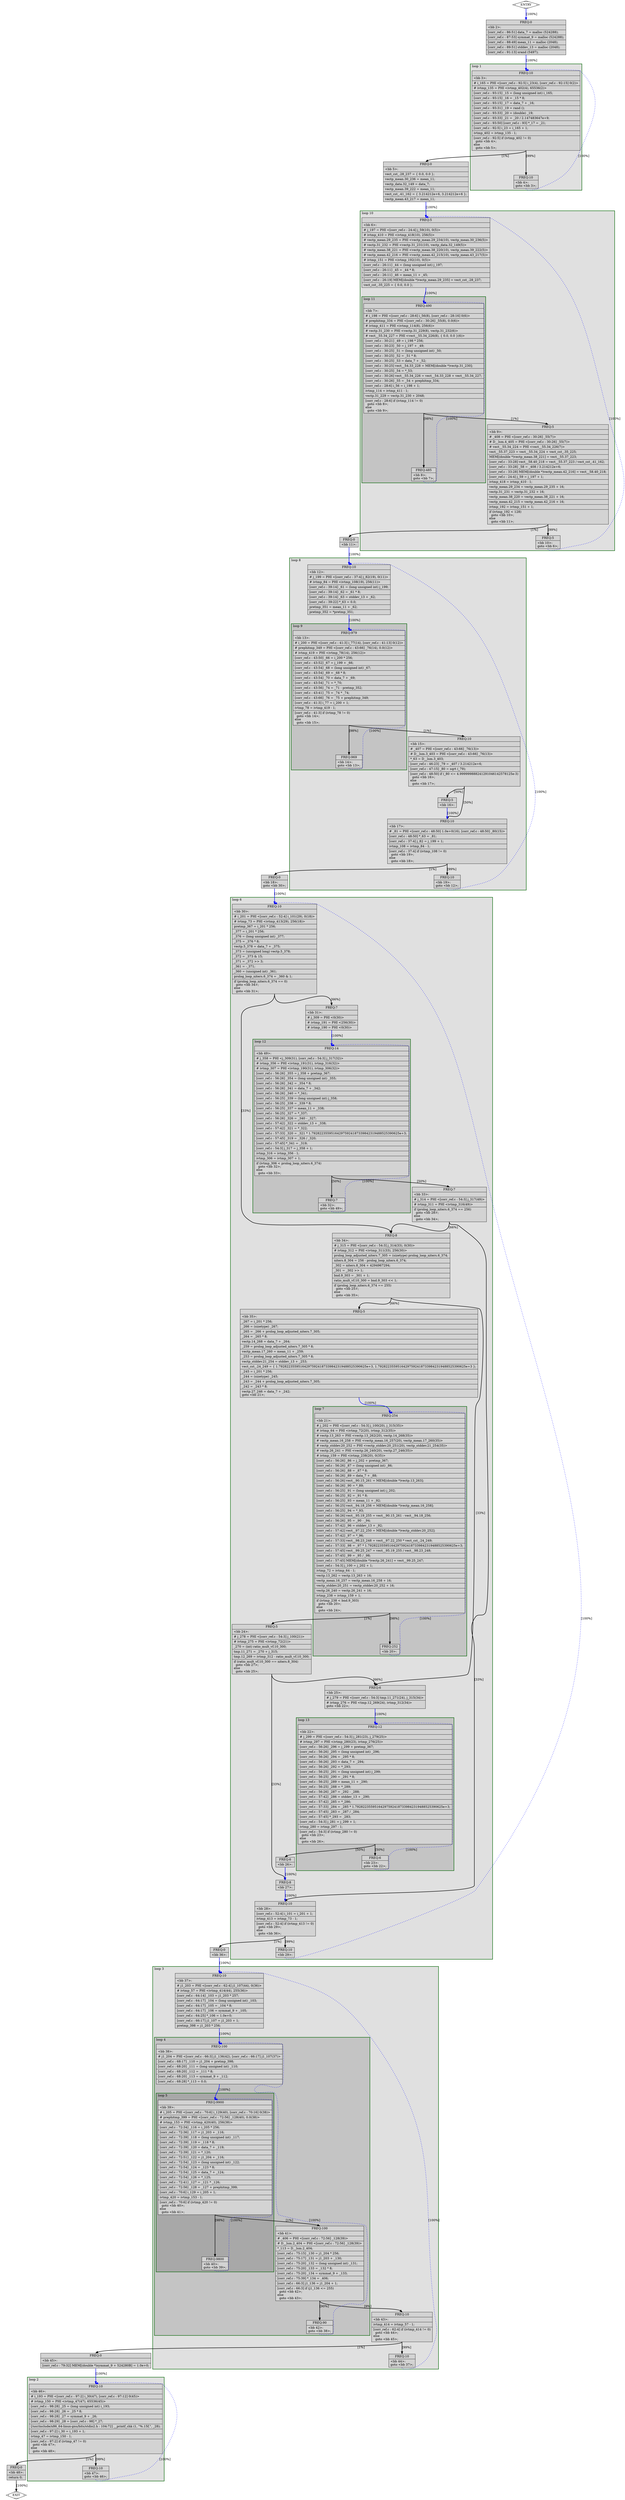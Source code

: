 digraph "./corr_ref.ltrans0.114t.vect" {
overlap=false;
subgraph "main" {
	color="black";
	label="main";
	subgraph cluster_0_2 {
	style="filled";
	color="darkgreen";
	fillcolor="grey88";
	label="loop 2";
	labeljust=l;
	penwidth=2;
	fn_0_basic_block_46 [shape=record,style=filled,fillcolor=lightgrey,label="{ FREQ:10 |\<bb\ 46\>:\l\
|#\ i_193\ =\ PHI\ \<[corr_ref.c\ :\ 97:2]\ i_30(47),\ [corr_ref.c\ :\ 97:12]\ 0(45)\>\l\
|#\ ivtmp_150\ =\ PHI\ \<ivtmp_47(47),\ 65536(45)\>\l\
|[corr_ref.c\ :\ 98:28]\ _25\ =\ (long\ unsigned\ int)\ i_193;\l\
|[corr_ref.c\ :\ 98:28]\ _26\ =\ _25\ *\ 8;\l\
|[corr_ref.c\ :\ 98:28]\ _27\ =\ symmat_9\ +\ _26;\l\
|[corr_ref.c\ :\ 98:29]\ _28\ =\ [corr_ref.c\ :\ 98]\ *_27;\l\
|[/usr/include/x86_64-linux-gnu/bits/stdio2.h\ :\ 104:72]\ __printf_chk\ (1,\ \"%.15f,\",\ _28);\l\
|[corr_ref.c\ :\ 97:2]\ i_30\ =\ i_193\ +\ 1;\l\
|ivtmp_47\ =\ ivtmp_150\ -\ 1;\l\
|[corr_ref.c\ :\ 97:2]\ if\ (ivtmp_47\ !=\ 0)\l\
\ \ goto\ \<bb\ 47\>;\l\
else\l\
\ \ goto\ \<bb\ 48\>;\l\
}"];

	fn_0_basic_block_47 [shape=record,style=filled,fillcolor=lightgrey,label="{ FREQ:10 |\<bb\ 47\>:\l\
goto\ \<bb\ 46\>;\l\
}"];

	}
	subgraph cluster_0_3 {
	style="filled";
	color="darkgreen";
	fillcolor="grey88";
	label="loop 3";
	labeljust=l;
	penwidth=2;
	subgraph cluster_0_4 {
	style="filled";
	color="darkgreen";
	fillcolor="grey77";
	label="loop 4";
	labeljust=l;
	penwidth=2;
	subgraph cluster_0_5 {
	style="filled";
	color="darkgreen";
	fillcolor="grey66";
	label="loop 5";
	labeljust=l;
	penwidth=2;
	fn_0_basic_block_39 [shape=record,style=filled,fillcolor=lightgrey,label="{ FREQ:9900 |\<bb\ 39\>:\l\
|#\ i_205\ =\ PHI\ \<[corr_ref.c\ :\ 70:6]\ i_129(40),\ [corr_ref.c\ :\ 70:16]\ 0(38)\>\l\
|#\ prephitmp_399\ =\ PHI\ \<[corr_ref.c\ :\ 72:56]\ _128(40),\ 0.0(38)\>\l\
|#\ ivtmp_153\ =\ PHI\ \<ivtmp_420(40),\ 256(38)\>\l\
|[corr_ref.c\ :\ 72:34]\ _116\ =\ i_205\ *\ 256;\l\
|[corr_ref.c\ :\ 72:36]\ _117\ =\ j1_203\ +\ _116;\l\
|[corr_ref.c\ :\ 72:39]\ _118\ =\ (long\ unsigned\ int)\ _117;\l\
|[corr_ref.c\ :\ 72:39]\ _119\ =\ _118\ *\ 8;\l\
|[corr_ref.c\ :\ 72:39]\ _120\ =\ data_7\ +\ _119;\l\
|[corr_ref.c\ :\ 72:39]\ _121\ =\ *_120;\l\
|[corr_ref.c\ :\ 72:51]\ _122\ =\ j1_204\ +\ _116;\l\
|[corr_ref.c\ :\ 72:54]\ _123\ =\ (long\ unsigned\ int)\ _122;\l\
|[corr_ref.c\ :\ 72:54]\ _124\ =\ _123\ *\ 8;\l\
|[corr_ref.c\ :\ 72:54]\ _125\ =\ data_7\ +\ _124;\l\
|[corr_ref.c\ :\ 72:54]\ _126\ =\ *_125;\l\
|[corr_ref.c\ :\ 72:41]\ _127\ =\ _121\ *\ _126;\l\
|[corr_ref.c\ :\ 72:56]\ _128\ =\ _127\ +\ prephitmp_399;\l\
|[corr_ref.c\ :\ 70:6]\ i_129\ =\ i_205\ +\ 1;\l\
|ivtmp_420\ =\ ivtmp_153\ -\ 1;\l\
|[corr_ref.c\ :\ 70:6]\ if\ (ivtmp_420\ !=\ 0)\l\
\ \ goto\ \<bb\ 40\>;\l\
else\l\
\ \ goto\ \<bb\ 41\>;\l\
}"];

	fn_0_basic_block_40 [shape=record,style=filled,fillcolor=lightgrey,label="{ FREQ:9800 |\<bb\ 40\>:\l\
goto\ \<bb\ 39\>;\l\
}"];

	}
	fn_0_basic_block_38 [shape=record,style=filled,fillcolor=lightgrey,label="{ FREQ:100 |\<bb\ 38\>:\l\
|#\ j1_204\ =\ PHI\ \<[corr_ref.c\ :\ 66:3]\ j1_136(42),\ [corr_ref.c\ :\ 66:17]\ j1_107(37)\>\l\
|[corr_ref.c\ :\ 68:17]\ _110\ =\ j1_204\ +\ pretmp_398;\l\
|[corr_ref.c\ :\ 68:20]\ _111\ =\ (long\ unsigned\ int)\ _110;\l\
|[corr_ref.c\ :\ 68:20]\ _112\ =\ _111\ *\ 8;\l\
|[corr_ref.c\ :\ 68:20]\ _113\ =\ symmat_9\ +\ _112;\l\
|[corr_ref.c\ :\ 68:28]\ *_113\ =\ 0.0;\l\
}"];

	fn_0_basic_block_41 [shape=record,style=filled,fillcolor=lightgrey,label="{ FREQ:100 |\<bb\ 41\>:\l\
|#\ _406\ =\ PHI\ \<[corr_ref.c\ :\ 72:56]\ _128(39)\>\l\
|#\ D__lsm.2_404\ =\ PHI\ \<[corr_ref.c\ :\ 72:56]\ _128(39)\>\l\
|*_113\ =\ D__lsm.2_404;\l\
|[corr_ref.c\ :\ 75:15]\ _130\ =\ j1_204\ *\ 256;\l\
|[corr_ref.c\ :\ 75:17]\ _131\ =\ j1_203\ +\ _130;\l\
|[corr_ref.c\ :\ 75:20]\ _132\ =\ (long\ unsigned\ int)\ _131;\l\
|[corr_ref.c\ :\ 75:20]\ _133\ =\ _132\ *\ 8;\l\
|[corr_ref.c\ :\ 75:20]\ _134\ =\ symmat_9\ +\ _133;\l\
|[corr_ref.c\ :\ 75:39]\ *_134\ =\ _406;\l\
|[corr_ref.c\ :\ 66:3]\ j1_136\ =\ j1_204\ +\ 1;\l\
|[corr_ref.c\ :\ 66:3]\ if\ (j1_136\ \<=\ 255)\l\
\ \ goto\ \<bb\ 42\>;\l\
else\l\
\ \ goto\ \<bb\ 43\>;\l\
}"];

	fn_0_basic_block_42 [shape=record,style=filled,fillcolor=lightgrey,label="{ FREQ:90 |\<bb\ 42\>:\l\
goto\ \<bb\ 38\>;\l\
}"];

	}
	fn_0_basic_block_37 [shape=record,style=filled,fillcolor=lightgrey,label="{ FREQ:10 |\<bb\ 37\>:\l\
|#\ j1_203\ =\ PHI\ \<[corr_ref.c\ :\ 62:4]\ j1_107(44),\ 0(36)\>\l\
|#\ ivtmp_57\ =\ PHI\ \<ivtmp_414(44),\ 255(36)\>\l\
|[corr_ref.c\ :\ 64:14]\ _103\ =\ j1_203\ *\ 257;\l\
|[corr_ref.c\ :\ 64:17]\ _104\ =\ (long\ unsigned\ int)\ _103;\l\
|[corr_ref.c\ :\ 64:17]\ _105\ =\ _104\ *\ 8;\l\
|[corr_ref.c\ :\ 64:17]\ _106\ =\ symmat_9\ +\ _105;\l\
|[corr_ref.c\ :\ 64:25]\ *_106\ =\ 1.0e+0;\l\
|[corr_ref.c\ :\ 66:17]\ j1_107\ =\ j1_203\ +\ 1;\l\
|pretmp_398\ =\ j1_203\ *\ 256;\l\
}"];

	fn_0_basic_block_43 [shape=record,style=filled,fillcolor=lightgrey,label="{ FREQ:10 |\<bb\ 43\>:\l\
|ivtmp_414\ =\ ivtmp_57\ -\ 1;\l\
|[corr_ref.c\ :\ 62:4]\ if\ (ivtmp_414\ !=\ 0)\l\
\ \ goto\ \<bb\ 44\>;\l\
else\l\
\ \ goto\ \<bb\ 45\>;\l\
}"];

	fn_0_basic_block_44 [shape=record,style=filled,fillcolor=lightgrey,label="{ FREQ:10 |\<bb\ 44\>:\l\
goto\ \<bb\ 37\>;\l\
}"];

	}
	subgraph cluster_0_6 {
	style="filled";
	color="darkgreen";
	fillcolor="grey88";
	label="loop 6";
	labeljust=l;
	penwidth=2;
	subgraph cluster_0_13 {
	style="filled";
	color="darkgreen";
	fillcolor="grey77";
	label="loop 13";
	labeljust=l;
	penwidth=2;
	fn_0_basic_block_22 [shape=record,style=filled,fillcolor=lightgrey,label="{ FREQ:12 |\<bb\ 22\>:\l\
|#\ j_299\ =\ PHI\ \<[corr_ref.c\ :\ 54:3]\ j_281(23),\ j_279(25)\>\l\
|#\ ivtmp_297\ =\ PHI\ \<ivtmp_280(23),\ ivtmp_276(25)\>\l\
|[corr_ref.c\ :\ 56:26]\ _296\ =\ j_299\ +\ pretmp_367;\l\
|[corr_ref.c\ :\ 56:26]\ _295\ =\ (long\ unsigned\ int)\ _296;\l\
|[corr_ref.c\ :\ 56:26]\ _294\ =\ _295\ *\ 8;\l\
|[corr_ref.c\ :\ 56:26]\ _293\ =\ data_7\ +\ _294;\l\
|[corr_ref.c\ :\ 56:26]\ _292\ =\ *_293;\l\
|[corr_ref.c\ :\ 56:25]\ _291\ =\ (long\ unsigned\ int)\ j_299;\l\
|[corr_ref.c\ :\ 56:25]\ _290\ =\ _291\ *\ 8;\l\
|[corr_ref.c\ :\ 56:25]\ _289\ =\ mean_11\ +\ _290;\l\
|[corr_ref.c\ :\ 56:25]\ _288\ =\ *_289;\l\
|[corr_ref.c\ :\ 56:26]\ _287\ =\ _292\ -\ _288;\l\
|[corr_ref.c\ :\ 57:42]\ _286\ =\ stddev_13\ +\ _290;\l\
|[corr_ref.c\ :\ 57:42]\ _285\ =\ *_286;\l\
|[corr_ref.c\ :\ 57:33]\ _284\ =\ _285\ *\ 1.792822355951642975924187339842319488525390625e+3;\l\
|[corr_ref.c\ :\ 57:45]\ _283\ =\ _287\ /\ _284;\l\
|[corr_ref.c\ :\ 57:45]\ *_293\ =\ _283;\l\
|[corr_ref.c\ :\ 54:3]\ j_281\ =\ j_299\ +\ 1;\l\
|ivtmp_280\ =\ ivtmp_297\ -\ 1;\l\
|[corr_ref.c\ :\ 54:3]\ if\ (ivtmp_280\ !=\ 0)\l\
\ \ goto\ \<bb\ 23\>;\l\
else\l\
\ \ goto\ \<bb\ 26\>;\l\
}"];

	fn_0_basic_block_23 [shape=record,style=filled,fillcolor=lightgrey,label="{ FREQ:6 |\<bb\ 23\>:\l\
goto\ \<bb\ 22\>;\l\
}"];

	}
	subgraph cluster_0_7 {
	style="filled";
	color="darkgreen";
	fillcolor="grey77";
	label="loop 7";
	labeljust=l;
	penwidth=2;
	fn_0_basic_block_21 [shape=record,style=filled,fillcolor=lightgrey,label="{ FREQ:254 |\<bb\ 21\>:\l\
|#\ j_202\ =\ PHI\ \<[corr_ref.c\ :\ 54:3]\ j_100(20),\ j_315(35)\>\l\
|#\ ivtmp_64\ =\ PHI\ \<ivtmp_72(20),\ ivtmp_312(35)\>\l\
|#\ vectp.13_263\ =\ PHI\ \<vectp.13_262(20),\ vectp.14_268(35)\>\l\
|#\ vectp_mean.16_258\ =\ PHI\ \<vectp_mean.16_257(20),\ vectp_mean.17_260(35)\>\l\
|#\ vectp_stddev.20_252\ =\ PHI\ \<vectp_stddev.20_251(20),\ vectp_stddev.21_254(35)\>\l\
|#\ vectp.26_241\ =\ PHI\ \<vectp.26_240(20),\ vectp.27_246(35)\>\l\
|#\ ivtmp_159\ =\ PHI\ \<ivtmp_238(20),\ 0(35)\>\l\
|[corr_ref.c\ :\ 56:26]\ _86\ =\ j_202\ +\ pretmp_367;\l\
|[corr_ref.c\ :\ 56:26]\ _87\ =\ (long\ unsigned\ int)\ _86;\l\
|[corr_ref.c\ :\ 56:26]\ _88\ =\ _87\ *\ 8;\l\
|[corr_ref.c\ :\ 56:26]\ _89\ =\ data_7\ +\ _88;\l\
|[corr_ref.c\ :\ 56:26]\ vect__90.15_261\ =\ MEM[(double\ *)vectp.13_263];\l\
|[corr_ref.c\ :\ 56:26]\ _90\ =\ *_89;\l\
|[corr_ref.c\ :\ 56:25]\ _91\ =\ (long\ unsigned\ int)\ j_202;\l\
|[corr_ref.c\ :\ 56:25]\ _92\ =\ _91\ *\ 8;\l\
|[corr_ref.c\ :\ 56:25]\ _93\ =\ mean_11\ +\ _92;\l\
|[corr_ref.c\ :\ 56:25]\ vect__94.18_256\ =\ MEM[(double\ *)vectp_mean.16_258];\l\
|[corr_ref.c\ :\ 56:25]\ _94\ =\ *_93;\l\
|[corr_ref.c\ :\ 56:26]\ vect__95.19_255\ =\ vect__90.15_261\ -\ vect__94.18_256;\l\
|[corr_ref.c\ :\ 56:26]\ _95\ =\ _90\ -\ _94;\l\
|[corr_ref.c\ :\ 57:42]\ _96\ =\ stddev_13\ +\ _92;\l\
|[corr_ref.c\ :\ 57:42]\ vect__97.22_250\ =\ MEM[(double\ *)vectp_stddev.20_252];\l\
|[corr_ref.c\ :\ 57:42]\ _97\ =\ *_96;\l\
|[corr_ref.c\ :\ 57:33]\ vect__98.23_248\ =\ vect__97.22_250\ *\ vect_cst_.24_249;\l\
|[corr_ref.c\ :\ 57:33]\ _98\ =\ _97\ *\ 1.792822355951642975924187339842319488525390625e+3;\l\
|[corr_ref.c\ :\ 57:45]\ vect__99.25_247\ =\ vect__95.19_255\ /\ vect__98.23_248;\l\
|[corr_ref.c\ :\ 57:45]\ _99\ =\ _95\ /\ _98;\l\
|[corr_ref.c\ :\ 57:45]\ MEM[(double\ *)vectp.26_241]\ =\ vect__99.25_247;\l\
|[corr_ref.c\ :\ 54:3]\ j_100\ =\ j_202\ +\ 1;\l\
|ivtmp_72\ =\ ivtmp_64\ -\ 1;\l\
|vectp.13_262\ =\ vectp.13_263\ +\ 16;\l\
|vectp_mean.16_257\ =\ vectp_mean.16_258\ +\ 16;\l\
|vectp_stddev.20_251\ =\ vectp_stddev.20_252\ +\ 16;\l\
|vectp.26_240\ =\ vectp.26_241\ +\ 16;\l\
|ivtmp_238\ =\ ivtmp_159\ +\ 1;\l\
|if\ (ivtmp_238\ \<\ bnd.9_303)\l\
\ \ goto\ \<bb\ 20\>;\l\
else\l\
\ \ goto\ \<bb\ 24\>;\l\
}"];

	fn_0_basic_block_20 [shape=record,style=filled,fillcolor=lightgrey,label="{ FREQ:252 |\<bb\ 20\>:\l\
}"];

	}
	subgraph cluster_0_12 {
	style="filled";
	color="darkgreen";
	fillcolor="grey77";
	label="loop 12";
	labeljust=l;
	penwidth=2;
	fn_0_basic_block_49 [shape=record,style=filled,fillcolor=lightgrey,label="{ FREQ:14 |\<bb\ 49\>:\l\
|#\ j_358\ =\ PHI\ \<j_309(31),\ [corr_ref.c\ :\ 54:3]\ j_317(32)\>\l\
|#\ ivtmp_356\ =\ PHI\ \<ivtmp_191(31),\ ivtmp_316(32)\>\l\
|#\ ivtmp_307\ =\ PHI\ \<ivtmp_190(31),\ ivtmp_306(32)\>\l\
|[corr_ref.c\ :\ 56:26]\ _355\ =\ j_358\ +\ pretmp_367;\l\
|[corr_ref.c\ :\ 56:26]\ _354\ =\ (long\ unsigned\ int)\ _355;\l\
|[corr_ref.c\ :\ 56:26]\ _342\ =\ _354\ *\ 8;\l\
|[corr_ref.c\ :\ 56:26]\ _341\ =\ data_7\ +\ _342;\l\
|[corr_ref.c\ :\ 56:26]\ _340\ =\ *_341;\l\
|[corr_ref.c\ :\ 56:25]\ _339\ =\ (long\ unsigned\ int)\ j_358;\l\
|[corr_ref.c\ :\ 56:25]\ _338\ =\ _339\ *\ 8;\l\
|[corr_ref.c\ :\ 56:25]\ _337\ =\ mean_11\ +\ _338;\l\
|[corr_ref.c\ :\ 56:25]\ _327\ =\ *_337;\l\
|[corr_ref.c\ :\ 56:26]\ _326\ =\ _340\ -\ _327;\l\
|[corr_ref.c\ :\ 57:42]\ _322\ =\ stddev_13\ +\ _338;\l\
|[corr_ref.c\ :\ 57:42]\ _321\ =\ *_322;\l\
|[corr_ref.c\ :\ 57:33]\ _320\ =\ _321\ *\ 1.792822355951642975924187339842319488525390625e+3;\l\
|[corr_ref.c\ :\ 57:45]\ _319\ =\ _326\ /\ _320;\l\
|[corr_ref.c\ :\ 57:45]\ *_341\ =\ _319;\l\
|[corr_ref.c\ :\ 54:3]\ j_317\ =\ j_358\ +\ 1;\l\
|ivtmp_316\ =\ ivtmp_356\ -\ 1;\l\
|ivtmp_306\ =\ ivtmp_307\ +\ 1;\l\
|if\ (ivtmp_306\ \<\ prolog_loop_niters.6_374)\l\
\ \ goto\ \<bb\ 32\>;\l\
else\l\
\ \ goto\ \<bb\ 33\>;\l\
}"];

	fn_0_basic_block_32 [shape=record,style=filled,fillcolor=lightgrey,label="{ FREQ:7 |\<bb\ 32\>:\l\
goto\ \<bb\ 49\>;\l\
}"];

	}
	fn_0_basic_block_30 [shape=record,style=filled,fillcolor=lightgrey,label="{ FREQ:10 |\<bb\ 30\>:\l\
|#\ i_201\ =\ PHI\ \<[corr_ref.c\ :\ 52:4]\ i_101(29),\ 0(18)\>\l\
|#\ ivtmp_73\ =\ PHI\ \<ivtmp_413(29),\ 256(18)\>\l\
|pretmp_367\ =\ i_201\ *\ 256;\l\
|_377\ =\ i_201\ *\ 256;\l\
|_376\ =\ (long\ unsigned\ int)\ _377;\l\
|_375\ =\ _376\ *\ 8;\l\
|vectp.5_378\ =\ data_7\ +\ _375;\l\
|_373\ =\ (unsigned\ long)\ vectp.5_378;\l\
|_372\ =\ _373\ &\ 15;\l\
|_371\ =\ _372\ \>\>\ 3;\l\
|_361\ =\ -_371;\l\
|_360\ =\ (unsigned\ int)\ _361;\l\
|prolog_loop_niters.6_374\ =\ _360\ &\ 1;\l\
|if\ (prolog_loop_niters.6_374\ ==\ 0)\l\
\ \ goto\ \<bb\ 34\>;\l\
else\l\
\ \ goto\ \<bb\ 31\>;\l\
}"];

	fn_0_basic_block_31 [shape=record,style=filled,fillcolor=lightgrey,label="{ FREQ:7 |\<bb\ 31\>:\l\
|#\ j_309\ =\ PHI\ \<0(30)\>\l\
|#\ ivtmp_191\ =\ PHI\ \<256(30)\>\l\
|#\ ivtmp_190\ =\ PHI\ \<0(30)\>\l\
}"];

	fn_0_basic_block_34 [shape=record,style=filled,fillcolor=lightgrey,label="{ FREQ:8 |\<bb\ 34\>:\l\
|#\ j_315\ =\ PHI\ \<[corr_ref.c\ :\ 54:3]\ j_314(33),\ 0(30)\>\l\
|#\ ivtmp_312\ =\ PHI\ \<ivtmp_311(33),\ 256(30)\>\l\
|prolog_loop_adjusted_niters.7_305\ =\ (sizetype)\ prolog_loop_niters.6_374;\l\
|niters.8_304\ =\ 256\ -\ prolog_loop_niters.6_374;\l\
|_302\ =\ niters.8_304\ +\ 4294967294;\l\
|_301\ =\ _302\ \>\>\ 1;\l\
|bnd.9_303\ =\ _301\ +\ 1;\l\
|ratio_mult_vf.10_300\ =\ bnd.9_303\ \<\<\ 1;\l\
|if\ (prolog_loop_niters.6_374\ ==\ 255)\l\
\ \ goto\ \<bb\ 25\>;\l\
else\l\
\ \ goto\ \<bb\ 35\>;\l\
}"];

	fn_0_basic_block_35 [shape=record,style=filled,fillcolor=lightgrey,label="{ FREQ:5 |\<bb\ 35\>:\l\
|_267\ =\ i_201\ *\ 256;\l\
|_266\ =\ (sizetype)\ _267;\l\
|_265\ =\ _266\ +\ prolog_loop_adjusted_niters.7_305;\l\
|_264\ =\ _265\ *\ 8;\l\
|vectp.14_268\ =\ data_7\ +\ _264;\l\
|_259\ =\ prolog_loop_adjusted_niters.7_305\ *\ 8;\l\
|vectp_mean.17_260\ =\ mean_11\ +\ _259;\l\
|_253\ =\ prolog_loop_adjusted_niters.7_305\ *\ 8;\l\
|vectp_stddev.21_254\ =\ stddev_13\ +\ _253;\l\
|vect_cst_.24_249\ =\ \{\ 1.792822355951642975924187339842319488525390625e+3,\ 1.792822355951642975924187339842319488525390625e+3\ \};\l\
|_245\ =\ i_201\ *\ 256;\l\
|_244\ =\ (sizetype)\ _245;\l\
|_243\ =\ _244\ +\ prolog_loop_adjusted_niters.7_305;\l\
|_242\ =\ _243\ *\ 8;\l\
|vectp.27_246\ =\ data_7\ +\ _242;\l\
goto\ \<bb\ 21\>;\l\
}"];

	fn_0_basic_block_25 [shape=record,style=filled,fillcolor=lightgrey,label="{ FREQ:6 |\<bb\ 25\>:\l\
|#\ j_279\ =\ PHI\ \<[corr_ref.c\ :\ 54:3]\ tmp.11_271(24),\ j_315(34)\>\l\
|#\ ivtmp_276\ =\ PHI\ \<tmp.12_269(24),\ ivtmp_312(34)\>\l\
goto\ \<bb\ 22\>;\l\
}"];

	fn_0_basic_block_33 [shape=record,style=filled,fillcolor=lightgrey,label="{ FREQ:7 |\<bb\ 33\>:\l\
|#\ j_314\ =\ PHI\ \<[corr_ref.c\ :\ 54:3]\ j_317(49)\>\l\
|#\ ivtmp_311\ =\ PHI\ \<ivtmp_316(49)\>\l\
|if\ (prolog_loop_niters.6_374\ ==\ 256)\l\
\ \ goto\ \<bb\ 28\>;\l\
else\l\
\ \ goto\ \<bb\ 34\>;\l\
}"];

	fn_0_basic_block_28 [shape=record,style=filled,fillcolor=lightgrey,label="{ FREQ:10 |\<bb\ 28\>:\l\
|[corr_ref.c\ :\ 52:4]\ i_101\ =\ i_201\ +\ 1;\l\
|ivtmp_413\ =\ ivtmp_73\ -\ 1;\l\
|[corr_ref.c\ :\ 52:4]\ if\ (ivtmp_413\ !=\ 0)\l\
\ \ goto\ \<bb\ 29\>;\l\
else\l\
\ \ goto\ \<bb\ 36\>;\l\
}"];

	fn_0_basic_block_24 [shape=record,style=filled,fillcolor=lightgrey,label="{ FREQ:5 |\<bb\ 24\>:\l\
|#\ j_278\ =\ PHI\ \<[corr_ref.c\ :\ 54:3]\ j_100(21)\>\l\
|#\ ivtmp_275\ =\ PHI\ \<ivtmp_72(21)\>\l\
|_270\ =\ (int)\ ratio_mult_vf.10_300;\l\
|tmp.11_271\ =\ _270\ +\ j_315;\l\
|tmp.12_269\ =\ ivtmp_312\ -\ ratio_mult_vf.10_300;\l\
|if\ (ratio_mult_vf.10_300\ ==\ niters.8_304)\l\
\ \ goto\ \<bb\ 27\>;\l\
else\l\
\ \ goto\ \<bb\ 25\>;\l\
}"];

	fn_0_basic_block_26 [shape=record,style=filled,fillcolor=lightgrey,label="{ FREQ:6 |\<bb\ 26\>:\l\
}"];

	fn_0_basic_block_29 [shape=record,style=filled,fillcolor=lightgrey,label="{ FREQ:10 |\<bb\ 29\>:\l\
}"];

	fn_0_basic_block_27 [shape=record,style=filled,fillcolor=lightgrey,label="{ FREQ:8 |\<bb\ 27\>:\l\
}"];

	}
	subgraph cluster_0_8 {
	style="filled";
	color="darkgreen";
	fillcolor="grey88";
	label="loop 8";
	labeljust=l;
	penwidth=2;
	subgraph cluster_0_9 {
	style="filled";
	color="darkgreen";
	fillcolor="grey77";
	label="loop 9";
	labeljust=l;
	penwidth=2;
	fn_0_basic_block_13 [shape=record,style=filled,fillcolor=lightgrey,label="{ FREQ:979 |\<bb\ 13\>:\l\
|#\ i_200\ =\ PHI\ \<[corr_ref.c\ :\ 41:3]\ i_77(14),\ [corr_ref.c\ :\ 41:13]\ 0(12)\>\l\
|#\ prephitmp_349\ =\ PHI\ \<[corr_ref.c\ :\ 43:66]\ _76(14),\ 0.0(12)\>\l\
|#\ ivtmp_419\ =\ PHI\ \<ivtmp_78(14),\ 256(12)\>\l\
|[corr_ref.c\ :\ 43:50]\ _66\ =\ i_200\ *\ 256;\l\
|[corr_ref.c\ :\ 43:52]\ _67\ =\ j_199\ +\ _66;\l\
|[corr_ref.c\ :\ 43:54]\ _68\ =\ (long\ unsigned\ int)\ _67;\l\
|[corr_ref.c\ :\ 43:54]\ _69\ =\ _68\ *\ 8;\l\
|[corr_ref.c\ :\ 43:54]\ _70\ =\ data_7\ +\ _69;\l\
|[corr_ref.c\ :\ 43:54]\ _71\ =\ *_70;\l\
|[corr_ref.c\ :\ 43:56]\ _74\ =\ _71\ -\ pretmp_352;\l\
|[corr_ref.c\ :\ 43:41]\ _75\ =\ _74\ *\ _74;\l\
|[corr_ref.c\ :\ 43:66]\ _76\ =\ _75\ +\ prephitmp_349;\l\
|[corr_ref.c\ :\ 41:3]\ i_77\ =\ i_200\ +\ 1;\l\
|ivtmp_78\ =\ ivtmp_419\ -\ 1;\l\
|[corr_ref.c\ :\ 41:3]\ if\ (ivtmp_78\ !=\ 0)\l\
\ \ goto\ \<bb\ 14\>;\l\
else\l\
\ \ goto\ \<bb\ 15\>;\l\
}"];

	fn_0_basic_block_14 [shape=record,style=filled,fillcolor=lightgrey,label="{ FREQ:969 |\<bb\ 14\>:\l\
goto\ \<bb\ 13\>;\l\
}"];

	}
	fn_0_basic_block_12 [shape=record,style=filled,fillcolor=lightgrey,label="{ FREQ:10 |\<bb\ 12\>:\l\
|#\ j_199\ =\ PHI\ \<[corr_ref.c\ :\ 37:4]\ j_82(19),\ 0(11)\>\l\
|#\ ivtmp_84\ =\ PHI\ \<ivtmp_108(19),\ 256(11)\>\l\
|[corr_ref.c\ :\ 39:14]\ _61\ =\ (long\ unsigned\ int)\ j_199;\l\
|[corr_ref.c\ :\ 39:14]\ _62\ =\ _61\ *\ 8;\l\
|[corr_ref.c\ :\ 39:14]\ _63\ =\ stddev_13\ +\ _62;\l\
|[corr_ref.c\ :\ 39:22]\ *_63\ =\ 0.0;\l\
|pretmp_351\ =\ mean_11\ +\ _62;\l\
|pretmp_352\ =\ *pretmp_351;\l\
}"];

	fn_0_basic_block_15 [shape=record,style=filled,fillcolor=lightgrey,label="{ FREQ:10 |\<bb\ 15\>:\l\
|#\ _407\ =\ PHI\ \<[corr_ref.c\ :\ 43:66]\ _76(13)\>\l\
|#\ D__lsm.3_403\ =\ PHI\ \<[corr_ref.c\ :\ 43:66]\ _76(13)\>\l\
|*_63\ =\ D__lsm.3_403;\l\
|[corr_ref.c\ :\ 46:23]\ _79\ =\ _407\ /\ 3.214212e+6;\l\
|[corr_ref.c\ :\ 47:15]\ _80\ =\ sqrt\ (_79);\l\
|[corr_ref.c\ :\ 48:50]\ if\ (_80\ \<=\ 4.999999888241291046142578125e-3)\l\
\ \ goto\ \<bb\ 16\>;\l\
else\l\
\ \ goto\ \<bb\ 17\>;\l\
}"];

	fn_0_basic_block_16 [shape=record,style=filled,fillcolor=lightgrey,label="{ FREQ:5 |\<bb\ 16\>:\l\
}"];

	fn_0_basic_block_17 [shape=record,style=filled,fillcolor=lightgrey,label="{ FREQ:10 |\<bb\ 17\>:\l\
|#\ _81\ =\ PHI\ \<[corr_ref.c\ :\ 48:50]\ 1.0e+0(16),\ [corr_ref.c\ :\ 48:50]\ _80(15)\>\l\
|[corr_ref.c\ :\ 48:50]\ *_63\ =\ _81;\l\
|[corr_ref.c\ :\ 37:4]\ j_82\ =\ j_199\ +\ 1;\l\
|ivtmp_108\ =\ ivtmp_84\ -\ 1;\l\
|[corr_ref.c\ :\ 37:4]\ if\ (ivtmp_108\ !=\ 0)\l\
\ \ goto\ \<bb\ 19\>;\l\
else\l\
\ \ goto\ \<bb\ 18\>;\l\
}"];

	fn_0_basic_block_19 [shape=record,style=filled,fillcolor=lightgrey,label="{ FREQ:10 |\<bb\ 19\>:\l\
goto\ \<bb\ 12\>;\l\
}"];

	}
	subgraph cluster_0_10 {
	style="filled";
	color="darkgreen";
	fillcolor="grey88";
	label="loop 10";
	labeljust=l;
	penwidth=2;
	subgraph cluster_0_11 {
	style="filled";
	color="darkgreen";
	fillcolor="grey77";
	label="loop 11";
	labeljust=l;
	penwidth=2;
	fn_0_basic_block_7 [shape=record,style=filled,fillcolor=lightgrey,label="{ FREQ:490 |\<bb\ 7\>:\l\
|#\ i_198\ =\ PHI\ \<[corr_ref.c\ :\ 28:6]\ i_56(8),\ [corr_ref.c\ :\ 28:16]\ 0(6)\>\l\
|#\ prephitmp_334\ =\ PHI\ \<[corr_ref.c\ :\ 30:26]\ _55(8),\ 0.0(6)\>\l\
|#\ ivtmp_411\ =\ PHI\ \<ivtmp_114(8),\ 256(6)\>\l\
|#\ vectp.31_230\ =\ PHI\ \<vectp.31_229(8),\ vectp.31_232(6)\>\l\
|#\ vect__55.34_227\ =\ PHI\ \<vect__55.34_226(8),\ \{\ 0.0,\ 0.0\ \}(6)\>\l\
|[corr_ref.c\ :\ 30:21]\ _49\ =\ i_198\ *\ 256;\l\
|[corr_ref.c\ :\ 30:23]\ _50\ =\ j_197\ +\ _49;\l\
|[corr_ref.c\ :\ 30:25]\ _51\ =\ (long\ unsigned\ int)\ _50;\l\
|[corr_ref.c\ :\ 30:25]\ _52\ =\ _51\ *\ 8;\l\
|[corr_ref.c\ :\ 30:25]\ _53\ =\ data_7\ +\ _52;\l\
|[corr_ref.c\ :\ 30:25]\ vect__54.33_228\ =\ MEM[(double\ *)vectp.31_230];\l\
|[corr_ref.c\ :\ 30:25]\ _54\ =\ *_53;\l\
|[corr_ref.c\ :\ 30:26]\ vect__55.34_226\ =\ vect__54.33_228\ +\ vect__55.34_227;\l\
|[corr_ref.c\ :\ 30:26]\ _55\ =\ _54\ +\ prephitmp_334;\l\
|[corr_ref.c\ :\ 28:6]\ i_56\ =\ i_198\ +\ 1;\l\
|ivtmp_114\ =\ ivtmp_411\ -\ 1;\l\
|vectp.31_229\ =\ vectp.31_230\ +\ 2048;\l\
|[corr_ref.c\ :\ 28:6]\ if\ (ivtmp_114\ !=\ 0)\l\
\ \ goto\ \<bb\ 8\>;\l\
else\l\
\ \ goto\ \<bb\ 9\>;\l\
}"];

	fn_0_basic_block_8 [shape=record,style=filled,fillcolor=lightgrey,label="{ FREQ:485 |\<bb\ 8\>:\l\
goto\ \<bb\ 7\>;\l\
}"];

	}
	fn_0_basic_block_6 [shape=record,style=filled,fillcolor=lightgrey,label="{ FREQ:5 |\<bb\ 6\>:\l\
|#\ j_197\ =\ PHI\ \<[corr_ref.c\ :\ 24:4]\ j_59(10),\ 0(5)\>\l\
|#\ ivtmp_410\ =\ PHI\ \<ivtmp_418(10),\ 256(5)\>\l\
|#\ vectp_mean.29_235\ =\ PHI\ \<vectp_mean.29_234(10),\ vectp_mean.30_236(5)\>\l\
|#\ vectp.31_232\ =\ PHI\ \<vectp.31_231(10),\ vectp_data.32_149(5)\>\l\
|#\ vectp_mean.38_221\ =\ PHI\ \<vectp_mean.38_220(10),\ vectp_mean.39_222(5)\>\l\
|#\ vectp_mean.42_216\ =\ PHI\ \<vectp_mean.42_215(10),\ vectp_mean.43_217(5)\>\l\
|#\ ivtmp_151\ =\ PHI\ \<ivtmp_192(10),\ 0(5)\>\l\
|[corr_ref.c\ :\ 26:11]\ _44\ =\ (long\ unsigned\ int)\ j_197;\l\
|[corr_ref.c\ :\ 26:11]\ _45\ =\ _44\ *\ 8;\l\
|[corr_ref.c\ :\ 26:11]\ _46\ =\ mean_11\ +\ _45;\l\
|[corr_ref.c\ :\ 26:19]\ MEM[(double\ *)vectp_mean.29_235]\ =\ vect_cst_.28_237;\l\
|vect_cst_.35_225\ =\ \{\ 0.0,\ 0.0\ \};\l\
}"];

	fn_0_basic_block_9 [shape=record,style=filled,fillcolor=lightgrey,label="{ FREQ:5 |\<bb\ 9\>:\l\
|#\ _408\ =\ PHI\ \<[corr_ref.c\ :\ 30:26]\ _55(7)\>\l\
|#\ D__lsm.4_405\ =\ PHI\ \<[corr_ref.c\ :\ 30:26]\ _55(7)\>\l\
|#\ vect__55.34_224\ =\ PHI\ \<vect__55.34_226(7)\>\l\
|vect__55.37_223\ =\ vect__55.34_224\ +\ vect_cst_.35_225;\l\
|MEM[(double\ *)vectp_mean.38_221]\ =\ vect__55.37_223;\l\
|[corr_ref.c\ :\ 33:28]\ vect__58.40_218\ =\ vect__55.37_223\ /\ vect_cst_.41_162;\l\
|[corr_ref.c\ :\ 33:28]\ _58\ =\ _408\ /\ 3.214212e+6;\l\
|[corr_ref.c\ :\ 33:28]\ MEM[(double\ *)vectp_mean.42_216]\ =\ vect__58.40_218;\l\
|[corr_ref.c\ :\ 24:4]\ j_59\ =\ j_197\ +\ 1;\l\
|ivtmp_418\ =\ ivtmp_410\ -\ 1;\l\
|vectp_mean.29_234\ =\ vectp_mean.29_235\ +\ 16;\l\
|vectp.31_231\ =\ vectp.31_232\ +\ 16;\l\
|vectp_mean.38_220\ =\ vectp_mean.38_221\ +\ 16;\l\
|vectp_mean.42_215\ =\ vectp_mean.42_216\ +\ 16;\l\
|ivtmp_192\ =\ ivtmp_151\ +\ 1;\l\
|if\ (ivtmp_192\ \<\ 128)\l\
\ \ goto\ \<bb\ 10\>;\l\
else\l\
\ \ goto\ \<bb\ 11\>;\l\
}"];

	fn_0_basic_block_10 [shape=record,style=filled,fillcolor=lightgrey,label="{ FREQ:5 |\<bb\ 10\>:\l\
goto\ \<bb\ 6\>;\l\
}"];

	}
	subgraph cluster_0_1 {
	style="filled";
	color="darkgreen";
	fillcolor="grey88";
	label="loop 1";
	labeljust=l;
	penwidth=2;
	fn_0_basic_block_3 [shape=record,style=filled,fillcolor=lightgrey,label="{ FREQ:10 |\<bb\ 3\>:\l\
|#\ i_165\ =\ PHI\ \<[corr_ref.c\ :\ 92:5]\ i_23(4),\ [corr_ref.c\ :\ 92:15]\ 0(2)\>\l\
|#\ ivtmp_135\ =\ PHI\ \<ivtmp_402(4),\ 65536(2)\>\l\
|[corr_ref.c\ :\ 93:15]\ _15\ =\ (long\ unsigned\ int)\ i_165;\l\
|[corr_ref.c\ :\ 93:15]\ _16\ =\ _15\ *\ 8;\l\
|[corr_ref.c\ :\ 93:15]\ _17\ =\ data_7\ +\ _16;\l\
|[corr_ref.c\ :\ 93:31]\ _19\ =\ rand\ ();\l\
|[corr_ref.c\ :\ 93:33]\ _20\ =\ (double)\ _19;\l\
|[corr_ref.c\ :\ 93:33]\ _21\ =\ _20\ /\ 2.147483647e+9;\l\
|[corr_ref.c\ :\ 93:50]\ [corr_ref.c\ :\ 93]\ *_17\ =\ _21;\l\
|[corr_ref.c\ :\ 92:5]\ i_23\ =\ i_165\ +\ 1;\l\
|ivtmp_402\ =\ ivtmp_135\ -\ 1;\l\
|[corr_ref.c\ :\ 92:5]\ if\ (ivtmp_402\ !=\ 0)\l\
\ \ goto\ \<bb\ 4\>;\l\
else\l\
\ \ goto\ \<bb\ 5\>;\l\
}"];

	fn_0_basic_block_4 [shape=record,style=filled,fillcolor=lightgrey,label="{ FREQ:10 |\<bb\ 4\>:\l\
goto\ \<bb\ 3\>;\l\
}"];

	}
	fn_0_basic_block_0 [shape=Mdiamond,style=filled,fillcolor=white,label="ENTRY"];

	fn_0_basic_block_1 [shape=Mdiamond,style=filled,fillcolor=white,label="EXIT"];

	fn_0_basic_block_2 [shape=record,style=filled,fillcolor=lightgrey,label="{ FREQ:0 |\<bb\ 2\>:\l\
|[corr_ref.c\ :\ 86:51]\ data_7\ =\ malloc\ (524288);\l\
|[corr_ref.c\ :\ 87:53]\ symmat_9\ =\ malloc\ (524288);\l\
|[corr_ref.c\ :\ 88:49]\ mean_11\ =\ malloc\ (2048);\l\
|[corr_ref.c\ :\ 89:51]\ stddev_13\ =\ malloc\ (2048);\l\
|[corr_ref.c\ :\ 91:13]\ srand\ (5497);\l\
}"];

	fn_0_basic_block_5 [shape=record,style=filled,fillcolor=lightgrey,label="{ FREQ:0 |\<bb\ 5\>:\l\
|vect_cst_.28_237\ =\ \{\ 0.0,\ 0.0\ \};\l\
|vectp_mean.30_236\ =\ mean_11;\l\
|vectp_data.32_149\ =\ data_7;\l\
|vectp_mean.39_222\ =\ mean_11;\l\
|vect_cst_.41_162\ =\ \{\ 3.214212e+6,\ 3.214212e+6\ \};\l\
|vectp_mean.43_217\ =\ mean_11;\l\
}"];

	fn_0_basic_block_11 [shape=record,style=filled,fillcolor=lightgrey,label="{ FREQ:0 |\<bb\ 11\>:\l\
}"];

	fn_0_basic_block_18 [shape=record,style=filled,fillcolor=lightgrey,label="{ FREQ:0 |\<bb\ 18\>:\l\
goto\ \<bb\ 30\>;\l\
}"];

	fn_0_basic_block_36 [shape=record,style=filled,fillcolor=lightgrey,label="{ FREQ:0 |\<bb\ 36\>:\l\
}"];

	fn_0_basic_block_45 [shape=record,style=filled,fillcolor=lightgrey,label="{ FREQ:0 |\<bb\ 45\>:\l\
|[corr_ref.c\ :\ 79:32]\ MEM[(double\ *)symmat_9\ +\ 524280B]\ =\ 1.0e+0;\l\
}"];

	fn_0_basic_block_48 [shape=record,style=filled,fillcolor=lightgrey,label="{ FREQ:0 |\<bb\ 48\>:\l\
|return\ 0;\l\
}"];

	fn_0_basic_block_0:s -> fn_0_basic_block_2:n [style="solid,bold",color=blue,weight=100,constraint=true, label="[100%]"];
	fn_0_basic_block_2:s -> fn_0_basic_block_3:n [style="solid,bold",color=blue,weight=100,constraint=true, label="[100%]"];
	fn_0_basic_block_3:s -> fn_0_basic_block_4:n [style="solid,bold",color=black,weight=10,constraint=true, label="[99%]"];
	fn_0_basic_block_3:s -> fn_0_basic_block_5:n [style="solid,bold",color=black,weight=10,constraint=true, label="[1%]"];
	fn_0_basic_block_4:s -> fn_0_basic_block_3:n [style="dotted,bold",color=blue,weight=10,constraint=false, label="[100%]"];
	fn_0_basic_block_5:s -> fn_0_basic_block_6:n [style="solid,bold",color=blue,weight=100,constraint=true, label="[100%]"];
	fn_0_basic_block_6:s -> fn_0_basic_block_7:n [style="solid,bold",color=blue,weight=100,constraint=true, label="[100%]"];
	fn_0_basic_block_7:s -> fn_0_basic_block_8:n [style="solid,bold",color=black,weight=10,constraint=true, label="[98%]"];
	fn_0_basic_block_7:s -> fn_0_basic_block_9:n [style="solid,bold",color=black,weight=10,constraint=true, label="[1%]"];
	fn_0_basic_block_8:s -> fn_0_basic_block_7:n [style="dotted,bold",color=blue,weight=10,constraint=false, label="[100%]"];
	fn_0_basic_block_9:s -> fn_0_basic_block_10:n [style="solid,bold",color=black,weight=10,constraint=true, label="[99%]"];
	fn_0_basic_block_9:s -> fn_0_basic_block_11:n [style="solid,bold",color=black,weight=10,constraint=true, label="[1%]"];
	fn_0_basic_block_10:s -> fn_0_basic_block_6:n [style="dotted,bold",color=blue,weight=10,constraint=false, label="[100%]"];
	fn_0_basic_block_11:s -> fn_0_basic_block_12:n [style="solid,bold",color=blue,weight=100,constraint=true, label="[100%]"];
	fn_0_basic_block_12:s -> fn_0_basic_block_13:n [style="solid,bold",color=blue,weight=100,constraint=true, label="[100%]"];
	fn_0_basic_block_13:s -> fn_0_basic_block_14:n [style="solid,bold",color=black,weight=10,constraint=true, label="[98%]"];
	fn_0_basic_block_13:s -> fn_0_basic_block_15:n [style="solid,bold",color=black,weight=10,constraint=true, label="[1%]"];
	fn_0_basic_block_14:s -> fn_0_basic_block_13:n [style="dotted,bold",color=blue,weight=10,constraint=false, label="[100%]"];
	fn_0_basic_block_15:s -> fn_0_basic_block_16:n [style="solid,bold",color=black,weight=10,constraint=true, label="[50%]"];
	fn_0_basic_block_15:s -> fn_0_basic_block_17:n [style="solid,bold",color=black,weight=10,constraint=true, label="[50%]"];
	fn_0_basic_block_16:s -> fn_0_basic_block_17:n [style="solid,bold",color=blue,weight=100,constraint=true, label="[100%]"];
	fn_0_basic_block_17:s -> fn_0_basic_block_19:n [style="solid,bold",color=black,weight=10,constraint=true, label="[99%]"];
	fn_0_basic_block_17:s -> fn_0_basic_block_18:n [style="solid,bold",color=black,weight=10,constraint=true, label="[1%]"];
	fn_0_basic_block_18:s -> fn_0_basic_block_30:n [style="solid,bold",color=blue,weight=100,constraint=true, label="[100%]"];
	fn_0_basic_block_19:s -> fn_0_basic_block_12:n [style="dotted,bold",color=blue,weight=10,constraint=false, label="[100%]"];
	fn_0_basic_block_20:s -> fn_0_basic_block_21:n [style="dotted,bold",color=blue,weight=10,constraint=false, label="[100%]"];
	fn_0_basic_block_21:s -> fn_0_basic_block_20:n [style="solid,bold",color=black,weight=10,constraint=true, label="[98%]"];
	fn_0_basic_block_21:s -> fn_0_basic_block_24:n [style="solid,bold",color=black,weight=10,constraint=true, label="[1%]"];
	fn_0_basic_block_22:s -> fn_0_basic_block_23:n [style="solid,bold",color=black,weight=10,constraint=true, label="[50%]"];
	fn_0_basic_block_22:s -> fn_0_basic_block_26:n [style="solid,bold",color=black,weight=10,constraint=true, label="[50%]"];
	fn_0_basic_block_23:s -> fn_0_basic_block_22:n [style="dotted,bold",color=blue,weight=10,constraint=false, label="[100%]"];
	fn_0_basic_block_24:s -> fn_0_basic_block_25:n [style="solid,bold",color=black,weight=10,constraint=true, label="[66%]"];
	fn_0_basic_block_24:s -> fn_0_basic_block_27:n [style="solid,bold",color=black,weight=10,constraint=true, label="[33%]"];
	fn_0_basic_block_25:s -> fn_0_basic_block_22:n [style="solid,bold",color=blue,weight=100,constraint=true, label="[100%]"];
	fn_0_basic_block_26:s -> fn_0_basic_block_27:n [style="solid,bold",color=blue,weight=100,constraint=true, label="[100%]"];
	fn_0_basic_block_27:s -> fn_0_basic_block_28:n [style="solid,bold",color=blue,weight=100,constraint=true, label="[100%]"];
	fn_0_basic_block_28:s -> fn_0_basic_block_29:n [style="solid,bold",color=black,weight=10,constraint=true, label="[99%]"];
	fn_0_basic_block_28:s -> fn_0_basic_block_36:n [style="solid,bold",color=black,weight=10,constraint=true, label="[1%]"];
	fn_0_basic_block_29:s -> fn_0_basic_block_30:n [style="dotted,bold",color=blue,weight=10,constraint=false, label="[100%]"];
	fn_0_basic_block_30:s -> fn_0_basic_block_31:n [style="solid,bold",color=black,weight=10,constraint=true, label="[66%]"];
	fn_0_basic_block_30:s -> fn_0_basic_block_34:n [style="solid,bold",color=black,weight=10,constraint=true, label="[33%]"];
	fn_0_basic_block_31:s -> fn_0_basic_block_49:n [style="solid,bold",color=blue,weight=100,constraint=true, label="[100%]"];
	fn_0_basic_block_49:s -> fn_0_basic_block_32:n [style="solid,bold",color=black,weight=10,constraint=true, label="[50%]"];
	fn_0_basic_block_49:s -> fn_0_basic_block_33:n [style="solid,bold",color=black,weight=10,constraint=true, label="[50%]"];
	fn_0_basic_block_32:s -> fn_0_basic_block_49:n [style="dotted,bold",color=blue,weight=10,constraint=false, label="[100%]"];
	fn_0_basic_block_33:s -> fn_0_basic_block_34:n [style="solid,bold",color=black,weight=10,constraint=true, label="[66%]"];
	fn_0_basic_block_33:s -> fn_0_basic_block_28:n [style="solid,bold",color=black,weight=10,constraint=true, label="[33%]"];
	fn_0_basic_block_34:s -> fn_0_basic_block_35:n [style="solid,bold",color=black,weight=10,constraint=true, label="[66%]"];
	fn_0_basic_block_34:s -> fn_0_basic_block_25:n [style="solid,bold",color=black,weight=10,constraint=true, label="[33%]"];
	fn_0_basic_block_35:s -> fn_0_basic_block_21:n [style="solid,bold",color=blue,weight=100,constraint=true, label="[100%]"];
	fn_0_basic_block_36:s -> fn_0_basic_block_37:n [style="solid,bold",color=blue,weight=100,constraint=true, label="[100%]"];
	fn_0_basic_block_37:s -> fn_0_basic_block_38:n [style="solid,bold",color=blue,weight=100,constraint=true, label="[100%]"];
	fn_0_basic_block_38:s -> fn_0_basic_block_39:n [style="solid,bold",color=blue,weight=100,constraint=true, label="[100%]"];
	fn_0_basic_block_39:s -> fn_0_basic_block_40:n [style="solid,bold",color=black,weight=10,constraint=true, label="[98%]"];
	fn_0_basic_block_39:s -> fn_0_basic_block_41:n [style="solid,bold",color=black,weight=10,constraint=true, label="[1%]"];
	fn_0_basic_block_40:s -> fn_0_basic_block_39:n [style="dotted,bold",color=blue,weight=10,constraint=false, label="[100%]"];
	fn_0_basic_block_41:s -> fn_0_basic_block_42:n [style="solid,bold",color=black,weight=10,constraint=true, label="[90%]"];
	fn_0_basic_block_41:s -> fn_0_basic_block_43:n [style="solid,bold",color=black,weight=10,constraint=true, label="[9%]"];
	fn_0_basic_block_42:s -> fn_0_basic_block_38:n [style="dotted,bold",color=blue,weight=10,constraint=false, label="[100%]"];
	fn_0_basic_block_43:s -> fn_0_basic_block_44:n [style="solid,bold",color=black,weight=10,constraint=true, label="[99%]"];
	fn_0_basic_block_43:s -> fn_0_basic_block_45:n [style="solid,bold",color=black,weight=10,constraint=true, label="[1%]"];
	fn_0_basic_block_44:s -> fn_0_basic_block_37:n [style="dotted,bold",color=blue,weight=10,constraint=false, label="[100%]"];
	fn_0_basic_block_45:s -> fn_0_basic_block_46:n [style="solid,bold",color=blue,weight=100,constraint=true, label="[100%]"];
	fn_0_basic_block_46:s -> fn_0_basic_block_47:n [style="solid,bold",color=black,weight=10,constraint=true, label="[99%]"];
	fn_0_basic_block_46:s -> fn_0_basic_block_48:n [style="solid,bold",color=black,weight=10,constraint=true, label="[1%]"];
	fn_0_basic_block_47:s -> fn_0_basic_block_46:n [style="dotted,bold",color=blue,weight=10,constraint=false, label="[100%]"];
	fn_0_basic_block_48:s -> fn_0_basic_block_1:n [style="solid,bold",color=black,weight=10,constraint=true, label="[100%]"];
	fn_0_basic_block_0:s -> fn_0_basic_block_1:n [style="invis",constraint=true];
}
}
